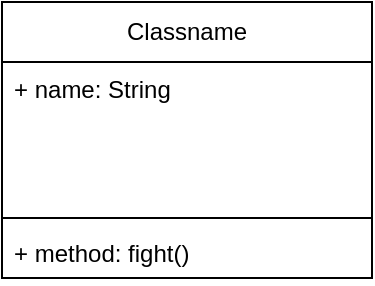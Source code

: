 <mxfile version="21.0.2" type="github">
  <diagram name="Page-1" id="JTbZ26cEgnJaYDLDh8_u">
    <mxGraphModel dx="1687" dy="948" grid="1" gridSize="10" guides="1" tooltips="1" connect="1" arrows="1" fold="1" page="1" pageScale="1" pageWidth="850" pageHeight="1100" math="0" shadow="0">
      <root>
        <mxCell id="0" />
        <mxCell id="1" parent="0" />
        <mxCell id="KQBAoADH2EhRXdVCtGJ--1" value="Classname" style="swimlane;fontStyle=0;childLayout=stackLayout;horizontal=1;startSize=30;fillColor=none;horizontalStack=0;resizeParent=1;resizeParentMax=0;resizeLast=0;collapsible=1;marginBottom=0;whiteSpace=wrap;html=1;" vertex="1" parent="1">
          <mxGeometry x="320" y="40" width="185" height="138" as="geometry" />
        </mxCell>
        <object label="+ name: String" fight="" id="KQBAoADH2EhRXdVCtGJ--2">
          <mxCell style="text;strokeColor=none;fillColor=none;align=left;verticalAlign=top;spacingLeft=4;spacingRight=4;overflow=hidden;rotatable=0;points=[[0,0.5],[1,0.5]];portConstraint=eastwest;whiteSpace=wrap;html=1;" vertex="1" parent="KQBAoADH2EhRXdVCtGJ--1">
            <mxGeometry y="30" width="185" height="74" as="geometry" />
          </mxCell>
        </object>
        <mxCell id="KQBAoADH2EhRXdVCtGJ--7" value="" style="line;strokeWidth=1;fillColor=none;align=left;verticalAlign=middle;spacingTop=-1;spacingLeft=3;spacingRight=3;rotatable=0;labelPosition=right;points=[];portConstraint=eastwest;strokeColor=inherit;" vertex="1" parent="KQBAoADH2EhRXdVCtGJ--1">
          <mxGeometry y="104" width="185" height="8" as="geometry" />
        </mxCell>
        <mxCell id="KQBAoADH2EhRXdVCtGJ--6" value="+ method: fight()" style="text;strokeColor=none;fillColor=none;align=left;verticalAlign=top;spacingLeft=4;spacingRight=4;overflow=hidden;rotatable=0;points=[[0,0.5],[1,0.5]];portConstraint=eastwest;whiteSpace=wrap;html=1;" vertex="1" parent="KQBAoADH2EhRXdVCtGJ--1">
          <mxGeometry y="112" width="185" height="26" as="geometry" />
        </mxCell>
      </root>
    </mxGraphModel>
  </diagram>
</mxfile>
